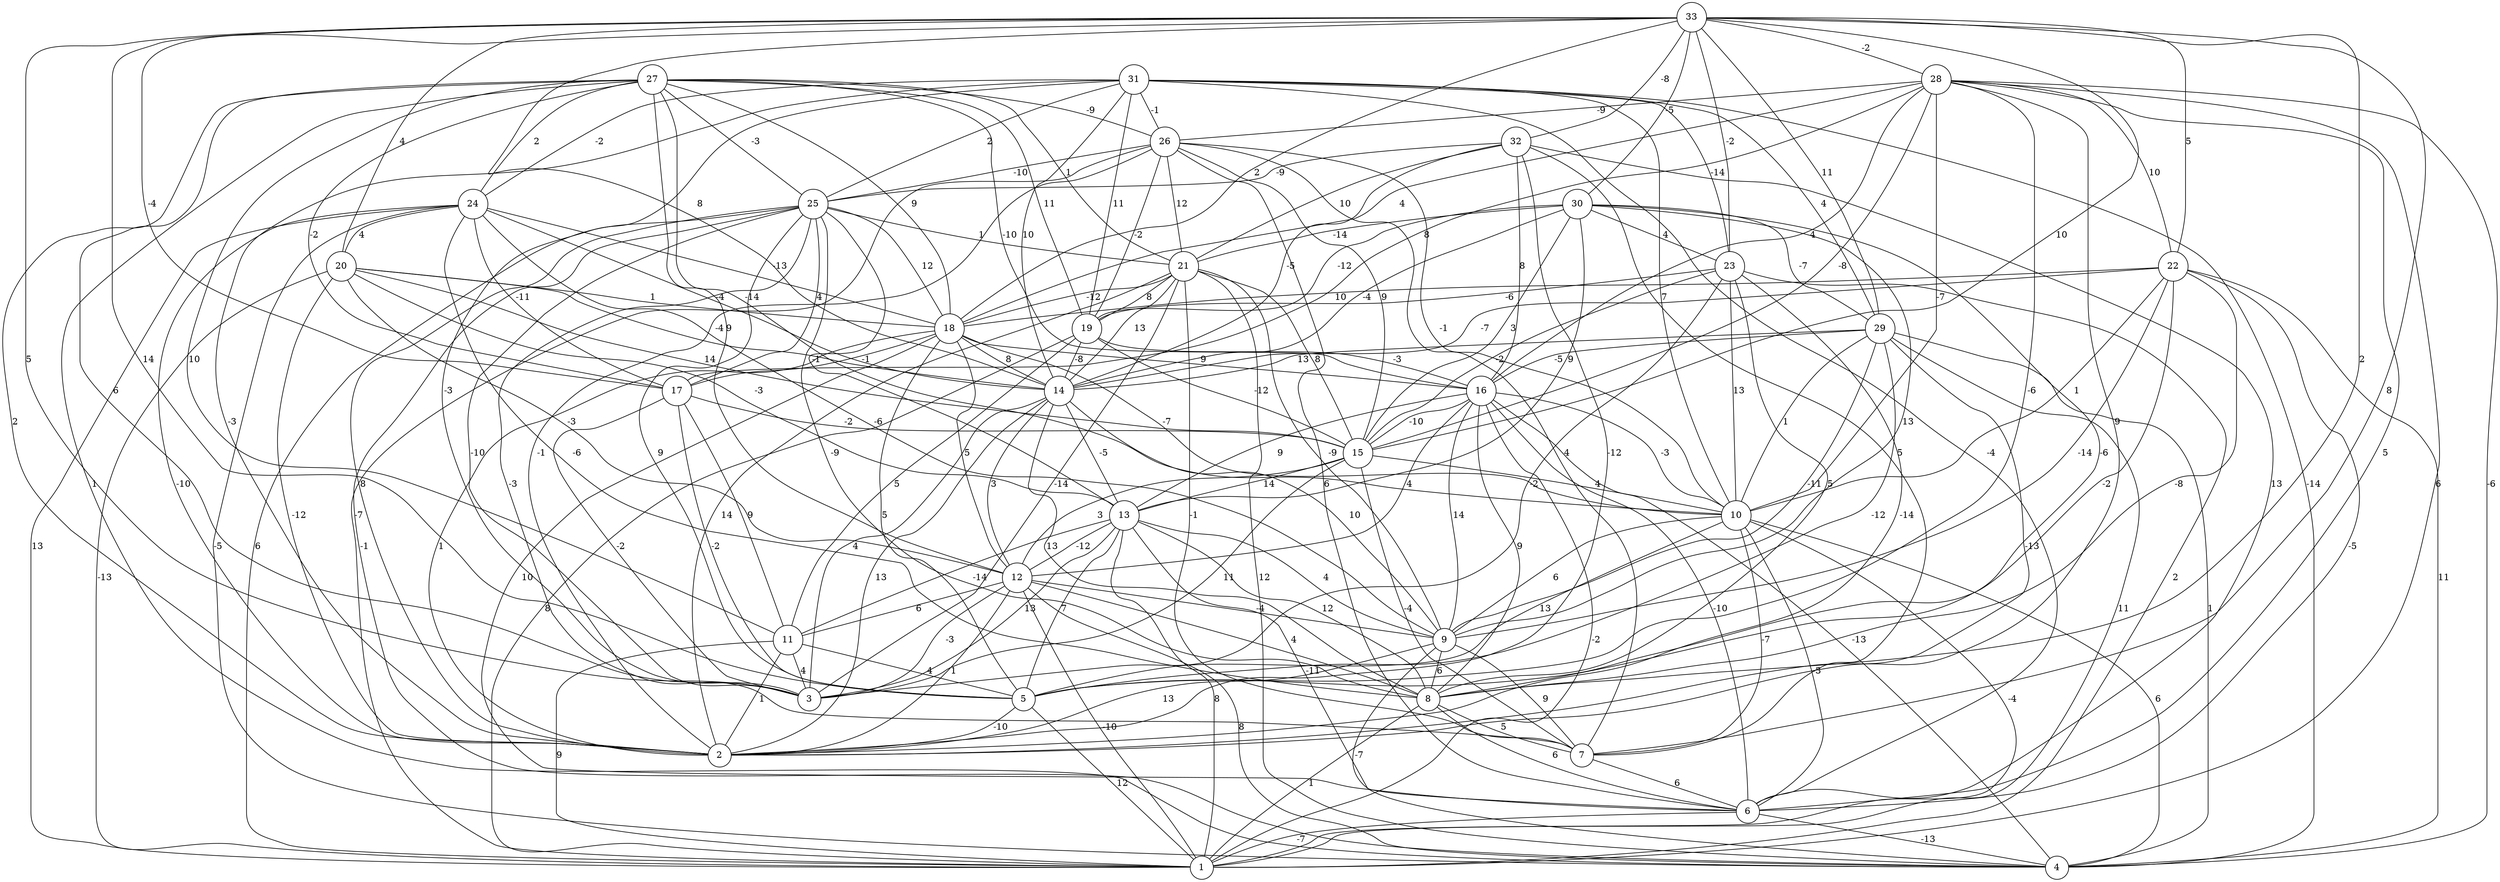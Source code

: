graph { 
	 fontname="Helvetica,Arial,sans-serif" 
	 node [shape = circle]; 
	 33 -- 3 [label = "5"];
	 33 -- 5 [label = "14"];
	 33 -- 7 [label = "8"];
	 33 -- 8 [label = "2"];
	 33 -- 14 [label = "8"];
	 33 -- 15 [label = "10"];
	 33 -- 17 [label = "-4"];
	 33 -- 18 [label = "2"];
	 33 -- 20 [label = "4"];
	 33 -- 22 [label = "5"];
	 33 -- 23 [label = "-2"];
	 33 -- 28 [label = "-2"];
	 33 -- 29 [label = "11"];
	 33 -- 30 [label = "-5"];
	 33 -- 32 [label = "-8"];
	 32 -- 2 [label = "-12"];
	 32 -- 6 [label = "13"];
	 32 -- 7 [label = "5"];
	 32 -- 14 [label = "-5"];
	 32 -- 16 [label = "8"];
	 32 -- 21 [label = "10"];
	 32 -- 25 [label = "-9"];
	 31 -- 2 [label = "-3"];
	 31 -- 3 [label = "-3"];
	 31 -- 4 [label = "-14"];
	 31 -- 6 [label = "-4"];
	 31 -- 10 [label = "7"];
	 31 -- 14 [label = "10"];
	 31 -- 19 [label = "11"];
	 31 -- 23 [label = "-14"];
	 31 -- 24 [label = "-2"];
	 31 -- 25 [label = "2"];
	 31 -- 26 [label = "-1"];
	 31 -- 29 [label = "4"];
	 30 -- 8 [label = "-6"];
	 30 -- 9 [label = "13"];
	 30 -- 13 [label = "9"];
	 30 -- 14 [label = "-4"];
	 30 -- 15 [label = "3"];
	 30 -- 19 [label = "-12"];
	 30 -- 21 [label = "-14"];
	 30 -- 23 [label = "4"];
	 30 -- 29 [label = "-7"];
	 29 -- 1 [label = "11"];
	 29 -- 2 [label = "-13"];
	 29 -- 4 [label = "1"];
	 29 -- 5 [label = "-12"];
	 29 -- 9 [label = "-11"];
	 29 -- 10 [label = "1"];
	 29 -- 14 [label = "13"];
	 29 -- 16 [label = "-5"];
	 28 -- 1 [label = "6"];
	 28 -- 2 [label = "9"];
	 28 -- 4 [label = "-6"];
	 28 -- 5 [label = "-6"];
	 28 -- 6 [label = "5"];
	 28 -- 10 [label = "-7"];
	 28 -- 15 [label = "-8"];
	 28 -- 16 [label = "4"];
	 28 -- 17 [label = "8"];
	 28 -- 18 [label = "4"];
	 28 -- 22 [label = "10"];
	 28 -- 26 [label = "-9"];
	 27 -- 2 [label = "2"];
	 27 -- 3 [label = "6"];
	 27 -- 4 [label = "1"];
	 27 -- 10 [label = "-14"];
	 27 -- 11 [label = "10"];
	 27 -- 12 [label = "9"];
	 27 -- 16 [label = "-10"];
	 27 -- 17 [label = "-2"];
	 27 -- 18 [label = "9"];
	 27 -- 19 [label = "11"];
	 27 -- 21 [label = "1"];
	 27 -- 24 [label = "2"];
	 27 -- 25 [label = "-3"];
	 27 -- 26 [label = "-9"];
	 26 -- 1 [label = "-7"];
	 26 -- 2 [label = "-1"];
	 26 -- 6 [label = "6"];
	 26 -- 7 [label = "4"];
	 26 -- 10 [label = "-1"];
	 26 -- 15 [label = "9"];
	 26 -- 19 [label = "-2"];
	 26 -- 21 [label = "12"];
	 26 -- 25 [label = "-10"];
	 25 -- 1 [label = "6"];
	 25 -- 2 [label = "8"];
	 25 -- 3 [label = "-10"];
	 25 -- 4 [label = "-1"];
	 25 -- 5 [label = "9"];
	 25 -- 7 [label = "-3"];
	 25 -- 8 [label = "-9"];
	 25 -- 13 [label = "-1"];
	 25 -- 17 [label = "4"];
	 25 -- 18 [label = "12"];
	 25 -- 21 [label = "1"];
	 24 -- 1 [label = "13"];
	 24 -- 2 [label = "-10"];
	 24 -- 4 [label = "-5"];
	 24 -- 8 [label = "-6"];
	 24 -- 9 [label = "-6"];
	 24 -- 14 [label = "-4"];
	 24 -- 17 [label = "-11"];
	 24 -- 18 [label = "-13"];
	 24 -- 20 [label = "4"];
	 23 -- 1 [label = "2"];
	 23 -- 2 [label = "-14"];
	 23 -- 3 [label = "-2"];
	 23 -- 8 [label = "5"];
	 23 -- 10 [label = "13"];
	 23 -- 15 [label = "-2"];
	 23 -- 19 [label = "-6"];
	 22 -- 4 [label = "11"];
	 22 -- 5 [label = "-2"];
	 22 -- 6 [label = "-5"];
	 22 -- 8 [label = "-8"];
	 22 -- 9 [label = "-14"];
	 22 -- 10 [label = "1"];
	 22 -- 14 [label = "-7"];
	 22 -- 18 [label = "10"];
	 21 -- 2 [label = "14"];
	 21 -- 3 [label = "-14"];
	 21 -- 4 [label = "12"];
	 21 -- 7 [label = "-1"];
	 21 -- 9 [label = "-9"];
	 21 -- 14 [label = "13"];
	 21 -- 15 [label = "8"];
	 21 -- 18 [label = "-12"];
	 21 -- 19 [label = "8"];
	 20 -- 1 [label = "-13"];
	 20 -- 2 [label = "-12"];
	 20 -- 12 [label = "-3"];
	 20 -- 13 [label = "-3"];
	 20 -- 14 [label = "-4"];
	 20 -- 15 [label = "14"];
	 20 -- 18 [label = "1"];
	 19 -- 1 [label = "8"];
	 19 -- 11 [label = "5"];
	 19 -- 14 [label = "-8"];
	 19 -- 15 [label = "-12"];
	 19 -- 16 [label = "-3"];
	 18 -- 2 [label = "1"];
	 18 -- 5 [label = "5"];
	 18 -- 6 [label = "10"];
	 18 -- 10 [label = "-7"];
	 18 -- 12 [label = "5"];
	 18 -- 14 [label = "8"];
	 18 -- 16 [label = "9"];
	 18 -- 17 [label = "-1"];
	 17 -- 3 [label = "-2"];
	 17 -- 5 [label = "-2"];
	 17 -- 11 [label = "9"];
	 17 -- 15 [label = "-2"];
	 16 -- 1 [label = "-2"];
	 16 -- 4 [label = "-13"];
	 16 -- 6 [label = "-10"];
	 16 -- 8 [label = "9"];
	 16 -- 9 [label = "14"];
	 16 -- 10 [label = "-3"];
	 16 -- 12 [label = "4"];
	 16 -- 13 [label = "9"];
	 16 -- 15 [label = "-10"];
	 15 -- 3 [label = "11"];
	 15 -- 7 [label = "-4"];
	 15 -- 10 [label = "4"];
	 15 -- 12 [label = "3"];
	 15 -- 13 [label = "14"];
	 14 -- 2 [label = "13"];
	 14 -- 3 [label = "4"];
	 14 -- 8 [label = "13"];
	 14 -- 9 [label = "10"];
	 14 -- 12 [label = "3"];
	 14 -- 13 [label = "-5"];
	 13 -- 1 [label = "8"];
	 13 -- 3 [label = "13"];
	 13 -- 5 [label = "7"];
	 13 -- 6 [label = "-11"];
	 13 -- 8 [label = "12"];
	 13 -- 9 [label = "4"];
	 13 -- 11 [label = "-14"];
	 13 -- 12 [label = "-12"];
	 12 -- 1 [label = "-10"];
	 12 -- 2 [label = "1"];
	 12 -- 3 [label = "-3"];
	 12 -- 4 [label = "8"];
	 12 -- 8 [label = "4"];
	 12 -- 9 [label = "-4"];
	 12 -- 11 [label = "6"];
	 11 -- 1 [label = "9"];
	 11 -- 2 [label = "1"];
	 11 -- 3 [label = "4"];
	 11 -- 5 [label = "4"];
	 10 -- 1 [label = "-4"];
	 10 -- 4 [label = "6"];
	 10 -- 5 [label = "13"];
	 10 -- 6 [label = "-3"];
	 10 -- 7 [label = "-7"];
	 10 -- 9 [label = "6"];
	 9 -- 2 [label = "13"];
	 9 -- 4 [label = "-7"];
	 9 -- 7 [label = "9"];
	 9 -- 8 [label = "6"];
	 8 -- 1 [label = "1"];
	 8 -- 6 [label = "6"];
	 8 -- 7 [label = "5"];
	 7 -- 6 [label = "6"];
	 6 -- 1 [label = "-7"];
	 6 -- 4 [label = "-13"];
	 5 -- 1 [label = "12"];
	 5 -- 2 [label = "-10"];
	 1;
	 2;
	 3;
	 4;
	 5;
	 6;
	 7;
	 8;
	 9;
	 10;
	 11;
	 12;
	 13;
	 14;
	 15;
	 16;
	 17;
	 18;
	 19;
	 20;
	 21;
	 22;
	 23;
	 24;
	 25;
	 26;
	 27;
	 28;
	 29;
	 30;
	 31;
	 32;
	 33;
}
